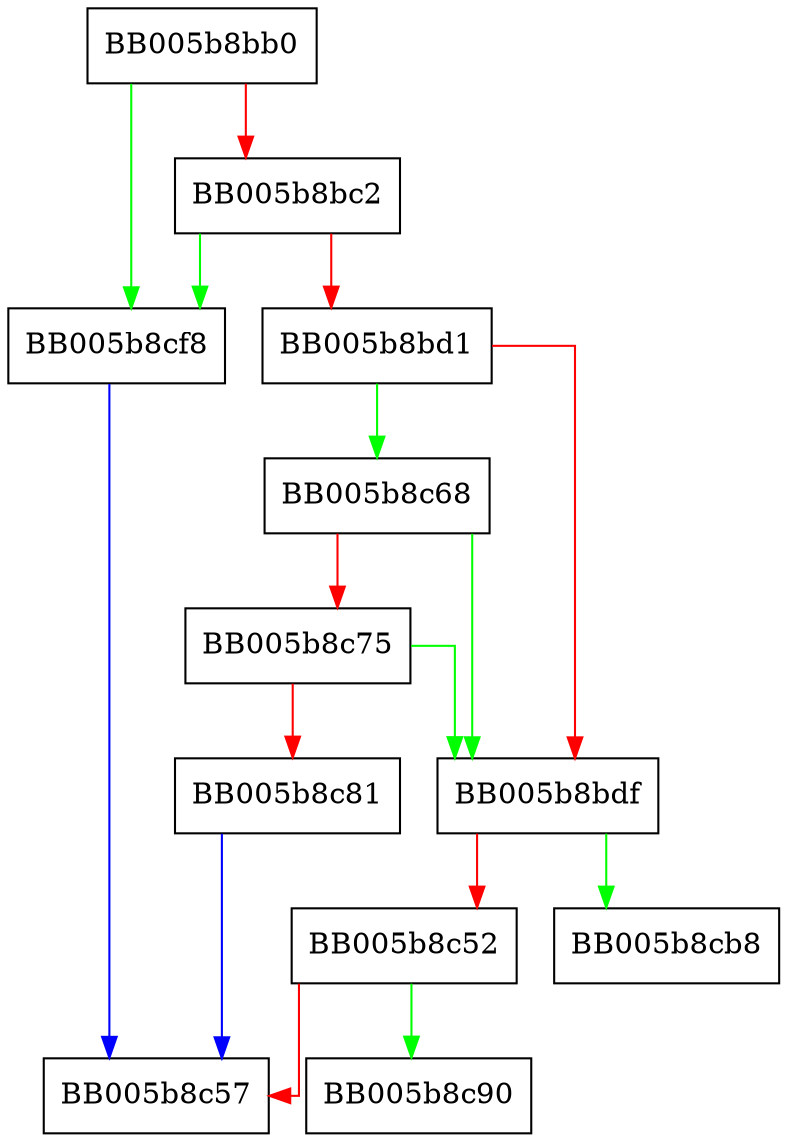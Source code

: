 digraph EVP_PKEY_CTX_set0_ecdh_kdf_ukm {
  node [shape="box"];
  graph [splines=ortho];
  BB005b8bb0 -> BB005b8cf8 [color="green"];
  BB005b8bb0 -> BB005b8bc2 [color="red"];
  BB005b8bc2 -> BB005b8cf8 [color="green"];
  BB005b8bc2 -> BB005b8bd1 [color="red"];
  BB005b8bd1 -> BB005b8c68 [color="green"];
  BB005b8bd1 -> BB005b8bdf [color="red"];
  BB005b8bdf -> BB005b8cb8 [color="green"];
  BB005b8bdf -> BB005b8c52 [color="red"];
  BB005b8c52 -> BB005b8c90 [color="green"];
  BB005b8c52 -> BB005b8c57 [color="red"];
  BB005b8c68 -> BB005b8bdf [color="green"];
  BB005b8c68 -> BB005b8c75 [color="red"];
  BB005b8c75 -> BB005b8bdf [color="green"];
  BB005b8c75 -> BB005b8c81 [color="red"];
  BB005b8c81 -> BB005b8c57 [color="blue"];
  BB005b8cf8 -> BB005b8c57 [color="blue"];
}